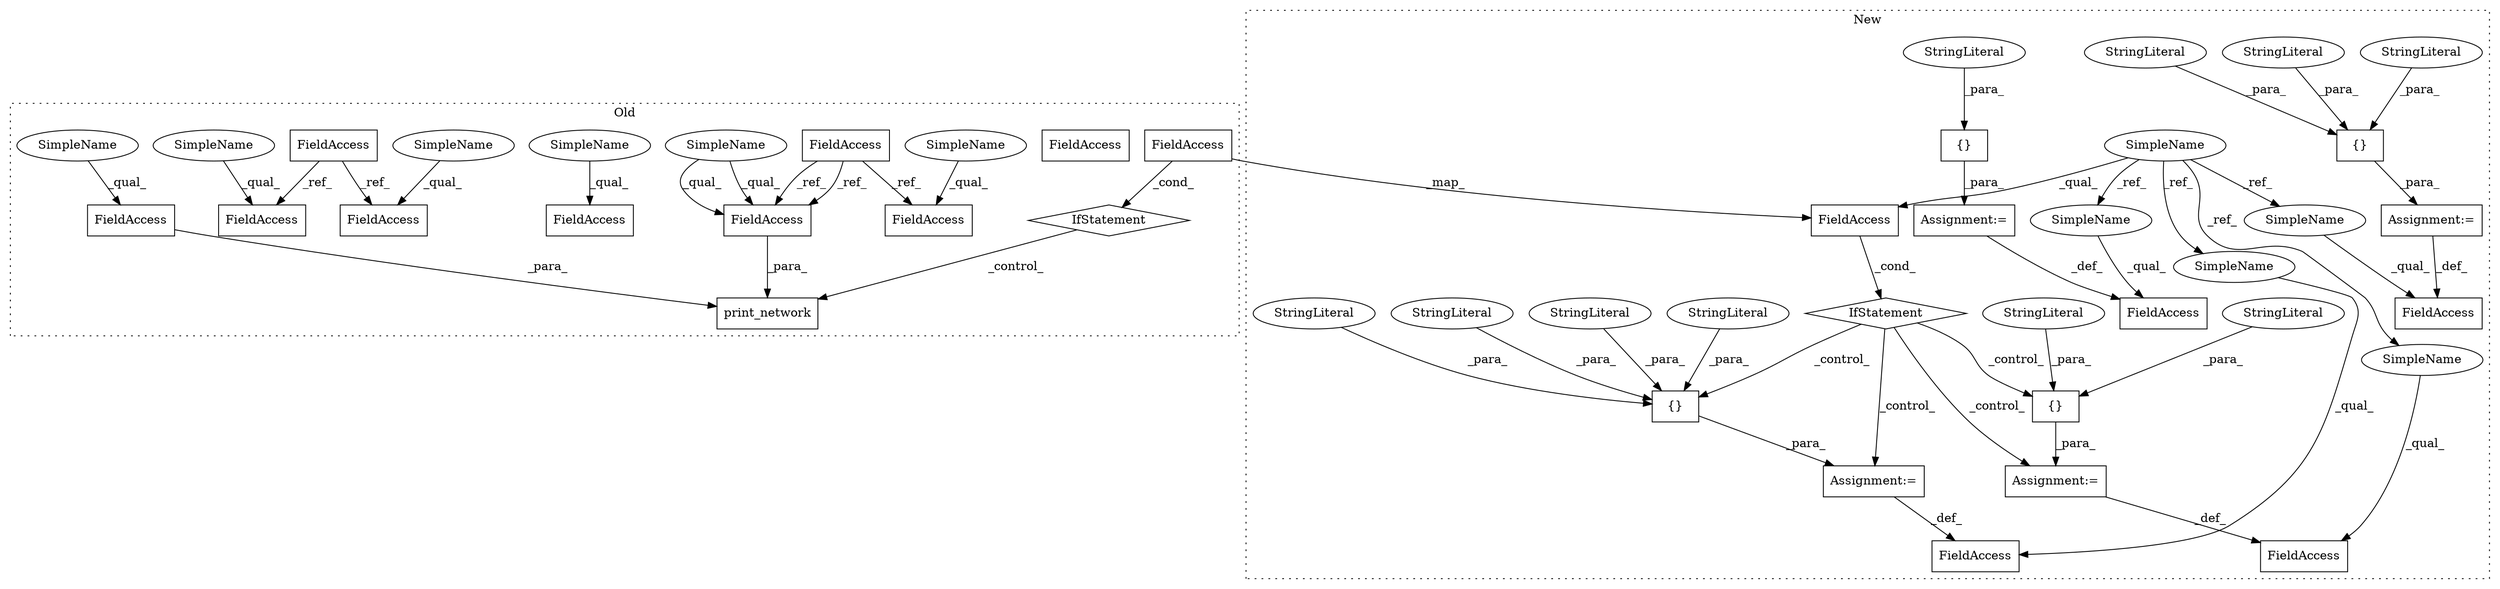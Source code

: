 digraph G {
subgraph cluster0 {
1 [label="print_network" a="32" s="2646,2683" l="14,1" shape="box"];
6 [label="FieldAccess" a="22" s="2672" l="11" shape="box"];
10 [label="IfStatement" a="25" s="2611,2627" l="4,2" shape="diamond"];
11 [label="FieldAccess" a="22" s="856" l="11" shape="box"];
12 [label="FieldAccess" a="22" s="2593" l="11" shape="box"];
13 [label="FieldAccess" a="22" s="2660" l="11" shape="box"];
15 [label="FieldAccess" a="22" s="654" l="11" shape="box"];
16 [label="FieldAccess" a="22" s="2581" l="11" shape="box"];
22 [label="FieldAccess" a="22" s="1389" l="11" shape="box"];
23 [label="FieldAccess" a="22" s="1305" l="11" shape="box"];
35 [label="FieldAccess" a="22" s="2615" l="12" shape="box"];
41 [label="SimpleName" a="42" s="2593" l="3" shape="ellipse"];
42 [label="SimpleName" a="42" s="2672" l="3" shape="ellipse"];
43 [label="FieldAccess" a="22" s="2660" l="11" shape="box"];
44 [label="SimpleName" a="42" s="1305" l="4" shape="ellipse"];
45 [label="SimpleName" a="42" s="2660" l="4" shape="ellipse"];
46 [label="SimpleName" a="42" s="1389" l="4" shape="ellipse"];
47 [label="SimpleName" a="42" s="2581" l="4" shape="ellipse"];
label = "Old";
style="dotted";
}
subgraph cluster1 {
2 [label="{}" a="4" s="984,1008" l="1,1" shape="box"];
3 [label="FieldAccess" a="22" s="955" l="16" shape="box"];
4 [label="StringLiteral" a="45" s="997" l="5" shape="ellipse"];
5 [label="StringLiteral" a="45" s="991" l="5" shape="ellipse"];
7 [label="Assignment:=" a="7" s="971" l="1" shape="box"];
8 [label="StringLiteral" a="45" s="985" l="5" shape="ellipse"];
9 [label="StringLiteral" a="45" s="1003" l="5" shape="ellipse"];
14 [label="SimpleName" a="42" s="292" l="4" shape="ellipse"];
17 [label="FieldAccess" a="22" s="872" l="17" shape="box"];
18 [label="FieldAccess" a="22" s="515" l="15" shape="box"];
19 [label="{}" a="4" s="543,603" l="1,1" shape="box"];
20 [label="FieldAccess" a="22" s="1031" l="16" shape="box"];
21 [label="{}" a="4" s="637,663" l="1,1" shape="box"];
24 [label="Assignment:=" a="7" s="530" l="1" shape="box"];
25 [label="{}" a="4" s="1060,1072" l="1,1" shape="box"];
26 [label="StringLiteral" a="45" s="574" l="5" shape="ellipse"];
27 [label="StringLiteral" a="45" s="1061" l="5" shape="ellipse"];
28 [label="StringLiteral" a="45" s="656" l="7" shape="ellipse"];
29 [label="Assignment:=" a="7" s="1047" l="1" shape="box"];
30 [label="Assignment:=" a="7" s="889" l="1" shape="box"];
31 [label="StringLiteral" a="45" s="596" l="7" shape="ellipse"];
32 [label="StringLiteral" a="45" s="1067" l="5" shape="ellipse"];
33 [label="StringLiteral" a="45" s="556" l="9" shape="ellipse"];
34 [label="IfStatement" a="25" s="929,945" l="4,2" shape="diamond"];
36 [label="FieldAccess" a="22" s="933" l="12" shape="box"];
37 [label="SimpleName" a="42" s="1031" l="4" shape="ellipse"];
38 [label="SimpleName" a="42" s="872" l="4" shape="ellipse"];
39 [label="SimpleName" a="42" s="955" l="4" shape="ellipse"];
40 [label="SimpleName" a="42" s="515" l="4" shape="ellipse"];
label = "New";
style="dotted";
}
2 -> 7 [label="_para_"];
4 -> 2 [label="_para_"];
5 -> 2 [label="_para_"];
6 -> 1 [label="_para_"];
7 -> 3 [label="_def_"];
8 -> 2 [label="_para_"];
9 -> 2 [label="_para_"];
10 -> 1 [label="_control_"];
11 -> 22 [label="_ref_"];
11 -> 43 [label="_ref_"];
11 -> 43 [label="_ref_"];
14 -> 38 [label="_ref_"];
14 -> 36 [label="_qual_"];
14 -> 37 [label="_ref_"];
14 -> 40 [label="_ref_"];
14 -> 39 [label="_ref_"];
15 -> 23 [label="_ref_"];
15 -> 16 [label="_ref_"];
19 -> 24 [label="_para_"];
21 -> 30 [label="_para_"];
24 -> 18 [label="_def_"];
25 -> 29 [label="_para_"];
26 -> 19 [label="_para_"];
27 -> 25 [label="_para_"];
28 -> 21 [label="_para_"];
29 -> 20 [label="_def_"];
30 -> 17 [label="_def_"];
31 -> 19 [label="_para_"];
32 -> 25 [label="_para_"];
33 -> 19 [label="_para_"];
34 -> 2 [label="_control_"];
34 -> 29 [label="_control_"];
34 -> 7 [label="_control_"];
34 -> 25 [label="_control_"];
35 -> 10 [label="_cond_"];
35 -> 36 [label="_map_"];
36 -> 34 [label="_cond_"];
37 -> 20 [label="_qual_"];
38 -> 17 [label="_qual_"];
39 -> 3 [label="_qual_"];
40 -> 18 [label="_qual_"];
41 -> 12 [label="_qual_"];
42 -> 6 [label="_qual_"];
43 -> 1 [label="_para_"];
44 -> 23 [label="_qual_"];
45 -> 43 [label="_qual_"];
45 -> 43 [label="_qual_"];
46 -> 22 [label="_qual_"];
47 -> 16 [label="_qual_"];
}